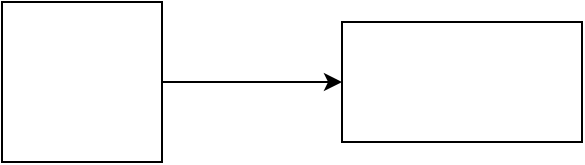 <mxfile version="16.5.3" type="github">
  <diagram id="w84YyXzSw_G2lLzz2Ww5" name="Page-1">
    <mxGraphModel dx="1264" dy="533" grid="1" gridSize="10" guides="1" tooltips="1" connect="1" arrows="1" fold="1" page="1" pageScale="1" pageWidth="850" pageHeight="1100" math="0" shadow="0">
      <root>
        <mxCell id="0" />
        <mxCell id="1" parent="0" />
        <mxCell id="Mwrp2TZ75ev8groprRhC-1" value="" style="whiteSpace=wrap;html=1;aspect=fixed;" vertex="1" parent="1">
          <mxGeometry x="240" y="150" width="80" height="80" as="geometry" />
        </mxCell>
        <mxCell id="Mwrp2TZ75ev8groprRhC-2" value="" style="endArrow=classic;html=1;rounded=0;" edge="1" parent="1" source="Mwrp2TZ75ev8groprRhC-1" target="Mwrp2TZ75ev8groprRhC-3">
          <mxGeometry width="50" height="50" relative="1" as="geometry">
            <mxPoint x="360" y="220" as="sourcePoint" />
            <mxPoint x="410" y="190" as="targetPoint" />
          </mxGeometry>
        </mxCell>
        <mxCell id="Mwrp2TZ75ev8groprRhC-3" value="" style="rounded=0;whiteSpace=wrap;html=1;" vertex="1" parent="1">
          <mxGeometry x="410" y="160" width="120" height="60" as="geometry" />
        </mxCell>
      </root>
    </mxGraphModel>
  </diagram>
</mxfile>
